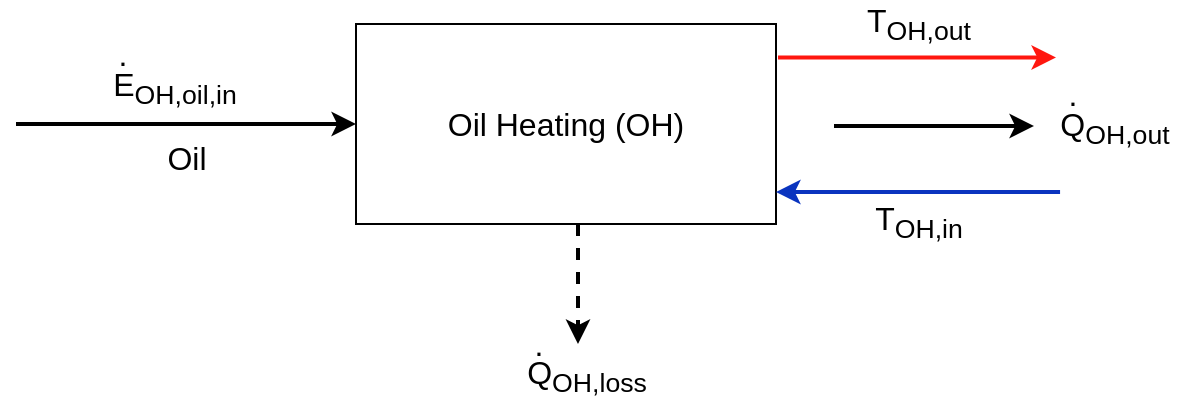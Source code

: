 <mxfile version="20.3.0" type="device"><diagram id="kJes-hOu5LFb9hqr-LKq" name="Seite-1"><mxGraphModel dx="1185" dy="729" grid="1" gridSize="10" guides="1" tooltips="1" connect="1" arrows="1" fold="1" page="1" pageScale="1" pageWidth="827" pageHeight="1169" math="0" shadow="0"><root><mxCell id="0"/><mxCell id="1" parent="0"/><mxCell id="wZrfAmfpHfwwoAlyTFxW-4" value="" style="endArrow=classic;html=1;rounded=0;fontSize=16;entryX=0;entryY=0.5;entryDx=0;entryDy=0;strokeWidth=2;" parent="1" target="wZrfAmfpHfwwoAlyTFxW-1" edge="1"><mxGeometry width="50" height="50" relative="1" as="geometry"><mxPoint x="150" y="210" as="sourcePoint"/><mxPoint x="260" y="200" as="targetPoint"/></mxGeometry></mxCell><mxCell id="wZrfAmfpHfwwoAlyTFxW-5" value="Oil" style="text;html=1;align=center;verticalAlign=middle;resizable=0;points=[];autosize=1;strokeColor=none;fillColor=none;fontSize=16;" parent="1" vertex="1"><mxGeometry x="215" y="212" width="40" height="30" as="geometry"/></mxCell><mxCell id="wZrfAmfpHfwwoAlyTFxW-6" value="&lt;font style=&quot;font-size: 16px;&quot;&gt;E&lt;sub&gt;OH,oil&lt;/sub&gt;&lt;sub style=&quot;&quot;&gt;,in&lt;/sub&gt;&lt;/font&gt;" style="text;html=1;align=center;verticalAlign=middle;resizable=0;points=[];autosize=1;strokeColor=none;fillColor=none;fontSize=16;" parent="1" vertex="1"><mxGeometry x="184" y="172" width="90" height="40" as="geometry"/></mxCell><mxCell id="wZrfAmfpHfwwoAlyTFxW-7" value="." style="text;html=1;align=center;verticalAlign=middle;resizable=0;points=[];autosize=1;strokeColor=none;fillColor=none;fontSize=16;" parent="1" vertex="1"><mxGeometry x="188" y="160" width="30" height="30" as="geometry"/></mxCell><mxCell id="wZrfAmfpHfwwoAlyTFxW-8" value="" style="endArrow=classic;html=1;rounded=0;fontSize=16;strokeWidth=2;" parent="1" edge="1"><mxGeometry width="50" height="50" relative="1" as="geometry"><mxPoint x="559" y="211" as="sourcePoint"/><mxPoint x="659" y="211" as="targetPoint"/></mxGeometry></mxCell><mxCell id="wZrfAmfpHfwwoAlyTFxW-10" value="" style="endArrow=classic;html=1;rounded=0;fontSize=16;strokeWidth=2;dashed=1;" parent="1" edge="1"><mxGeometry width="50" height="50" relative="1" as="geometry"><mxPoint x="431" y="260" as="sourcePoint"/><mxPoint x="431" y="320" as="targetPoint"/></mxGeometry></mxCell><mxCell id="wZrfAmfpHfwwoAlyTFxW-11" value="Q&lt;sub&gt;OH,out&lt;/sub&gt;" style="text;html=1;align=center;verticalAlign=middle;resizable=0;points=[];autosize=1;strokeColor=none;fillColor=none;fontSize=16;" parent="1" vertex="1"><mxGeometry x="659" y="192" width="80" height="40" as="geometry"/></mxCell><mxCell id="wZrfAmfpHfwwoAlyTFxW-13" value="Q&lt;sub&gt;OH,loss&lt;/sub&gt;" style="text;html=1;align=center;verticalAlign=middle;resizable=0;points=[];autosize=1;strokeColor=none;fillColor=none;fontSize=16;" parent="1" vertex="1"><mxGeometry x="395" y="316" width="80" height="40" as="geometry"/></mxCell><mxCell id="wZrfAmfpHfwwoAlyTFxW-14" value="." style="text;html=1;align=center;verticalAlign=middle;resizable=0;points=[];autosize=1;strokeColor=none;fillColor=none;fontSize=16;" parent="1" vertex="1"><mxGeometry x="396" y="305" width="30" height="30" as="geometry"/></mxCell><mxCell id="wZrfAmfpHfwwoAlyTFxW-15" value="." style="text;html=1;align=center;verticalAlign=middle;resizable=0;points=[];autosize=1;strokeColor=none;fillColor=none;fontSize=16;" parent="1" vertex="1"><mxGeometry x="663" y="180" width="30" height="30" as="geometry"/></mxCell><mxCell id="wZrfAmfpHfwwoAlyTFxW-1" value="&lt;font style=&quot;font-size: 16px;&quot;&gt;Oil Heating (OH)&lt;/font&gt;" style="rounded=0;whiteSpace=wrap;html=1;" parent="1" vertex="1"><mxGeometry x="320" y="160" width="210" height="100" as="geometry"/></mxCell><mxCell id="wZrfAmfpHfwwoAlyTFxW-24" value="" style="endArrow=classic;html=1;rounded=0;fontSize=19;entryX=-0.009;entryY=0.171;entryDx=0;entryDy=0;entryPerimeter=0;fillColor=#dae8fc;strokeColor=#0A34BF;strokeWidth=2;" parent="1" edge="1"><mxGeometry width="50" height="50" relative="1" as="geometry"><mxPoint x="672.03" y="244" as="sourcePoint"/><mxPoint x="530" y="244" as="targetPoint"/></mxGeometry></mxCell><mxCell id="wZrfAmfpHfwwoAlyTFxW-25" value="&lt;font style=&quot;font-size: 16px;&quot;&gt;T&lt;sub style=&quot;&quot;&gt;OH,in&lt;/sub&gt;&lt;/font&gt;" style="edgeLabel;html=1;align=center;verticalAlign=middle;resizable=0;points=[];fontSize=16;" parent="wZrfAmfpHfwwoAlyTFxW-24" vertex="1" connectable="0"><mxGeometry x="-0.447" y="-1" relative="1" as="geometry"><mxPoint x="-32" y="16" as="offset"/></mxGeometry></mxCell><mxCell id="wZrfAmfpHfwwoAlyTFxW-29" value="" style="endArrow=classic;html=1;rounded=0;fontSize=19;strokeColor=#FF170F;strokeWidth=2;" parent="1" edge="1"><mxGeometry width="50" height="50" relative="1" as="geometry"><mxPoint x="531" y="176.71" as="sourcePoint"/><mxPoint x="670" y="176.71" as="targetPoint"/></mxGeometry></mxCell><mxCell id="wZrfAmfpHfwwoAlyTFxW-30" value="&lt;font style=&quot;font-size: 16px;&quot;&gt;T&lt;sub style=&quot;&quot;&gt;OH,out&lt;/sub&gt;&lt;/font&gt;" style="edgeLabel;html=1;align=center;verticalAlign=middle;resizable=0;points=[];fontSize=16;" parent="wZrfAmfpHfwwoAlyTFxW-29" vertex="1" connectable="0"><mxGeometry x="-0.447" y="-1" relative="1" as="geometry"><mxPoint x="31" y="-18" as="offset"/></mxGeometry></mxCell></root></mxGraphModel></diagram></mxfile>
